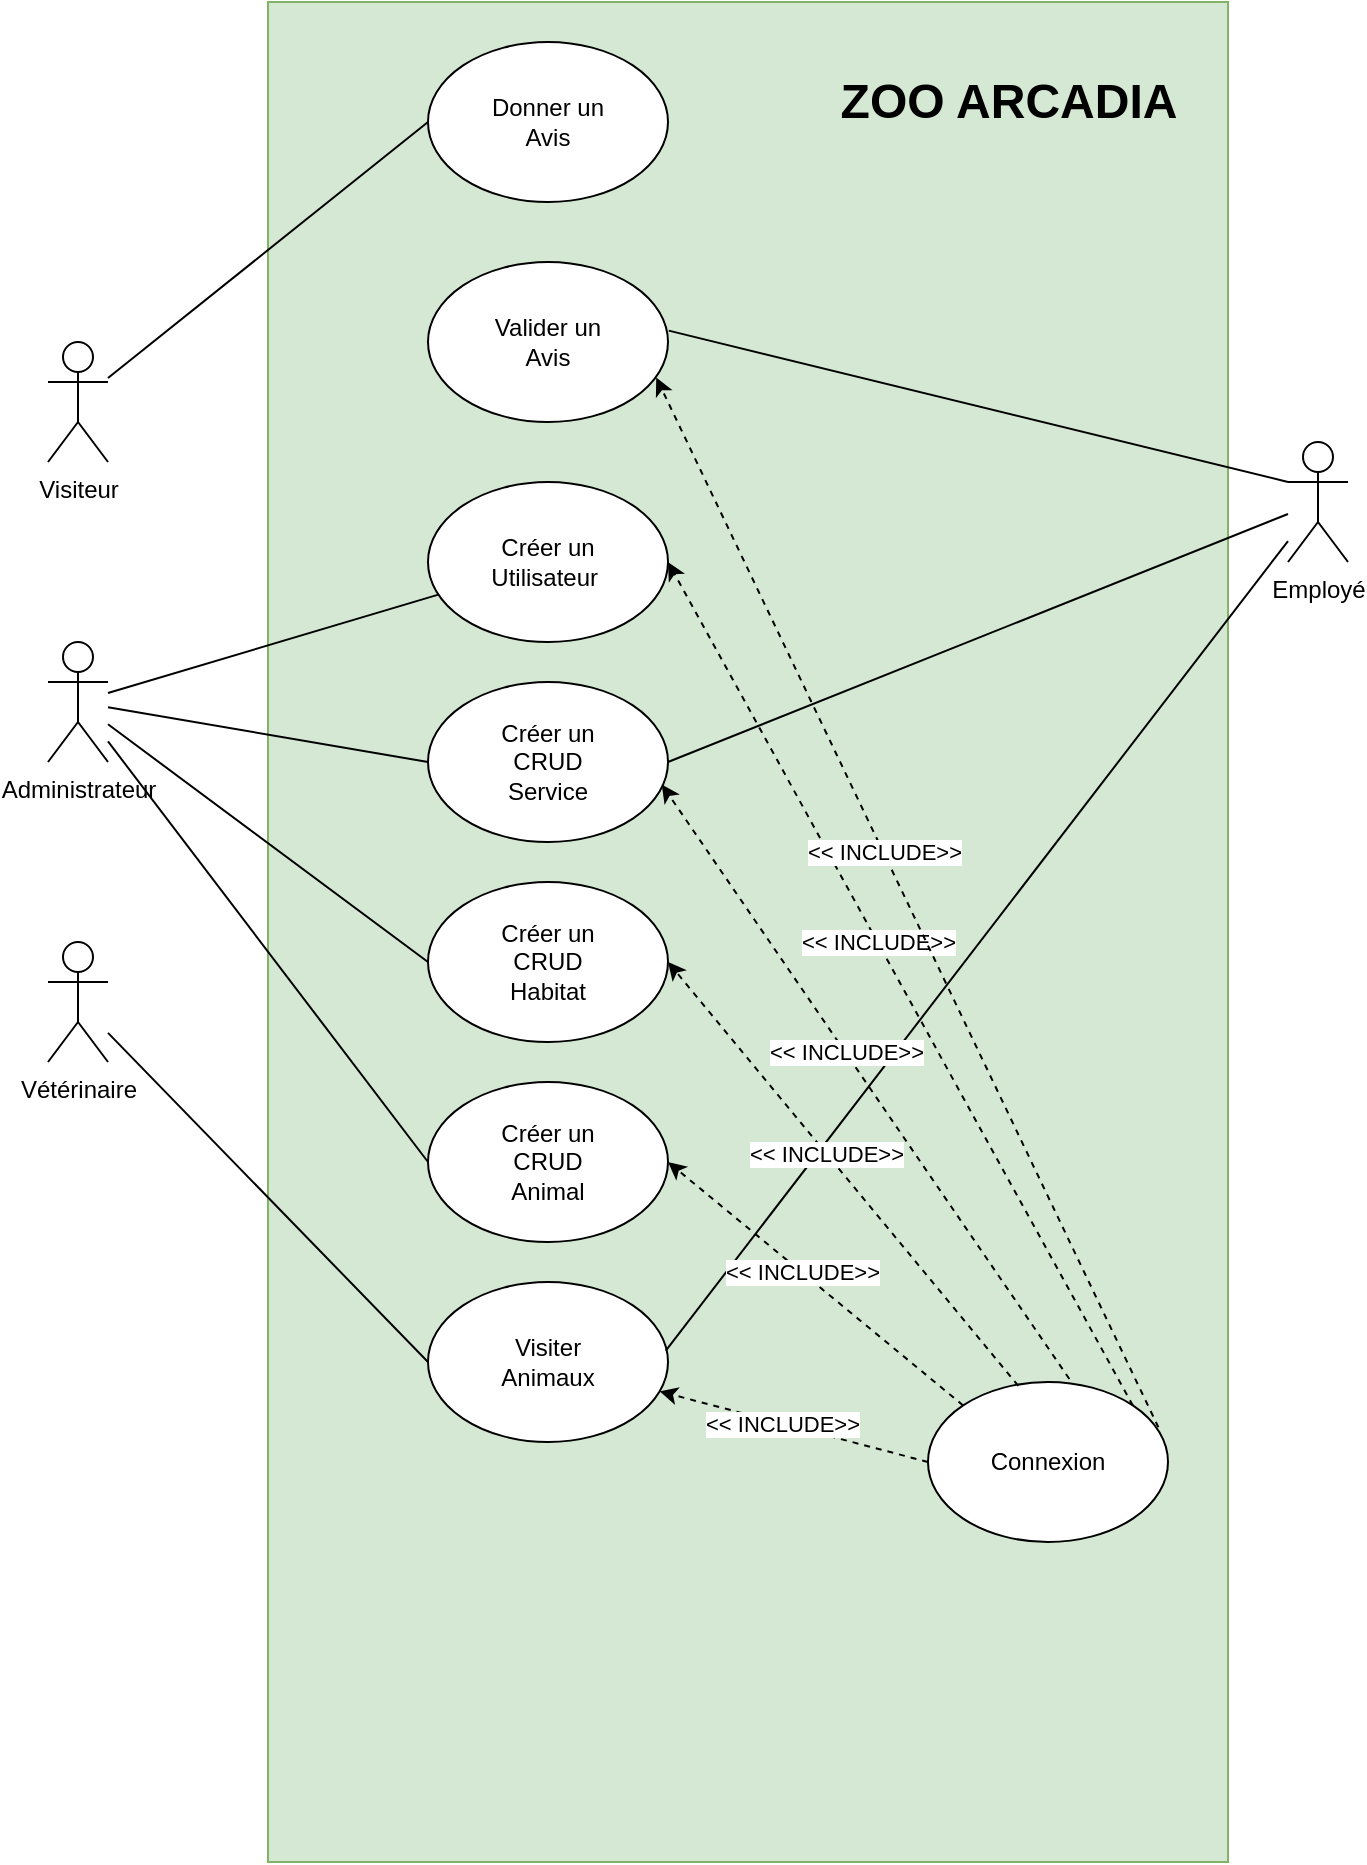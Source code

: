 <mxfile version="24.4.4" type="github">
  <diagram name="Page-1" id="yk_KAXi7otHAW0exVbRE">
    <mxGraphModel dx="1430" dy="1926" grid="1" gridSize="10" guides="1" tooltips="1" connect="1" arrows="1" fold="1" page="1" pageScale="1" pageWidth="827" pageHeight="1169" math="0" shadow="0">
      <root>
        <mxCell id="0" />
        <mxCell id="1" parent="0" />
        <mxCell id="3hAnF8gEcKjhfrMaxiWd-2" value="" style="rounded=0;whiteSpace=wrap;html=1;direction=south;fillColor=#d5e8d4;strokeColor=#82b366;" vertex="1" parent="1">
          <mxGeometry x="240" y="-1160" width="480" height="930" as="geometry" />
        </mxCell>
        <mxCell id="3hAnF8gEcKjhfrMaxiWd-3" value="ZOO ARCADIA" style="text;strokeColor=none;fillColor=none;html=1;fontSize=24;fontStyle=1;verticalAlign=middle;align=center;" vertex="1" parent="1">
          <mxGeometry x="510" y="-1130" width="200" height="40" as="geometry" />
        </mxCell>
        <mxCell id="3hAnF8gEcKjhfrMaxiWd-15" value="" style="rounded=0;orthogonalLoop=1;jettySize=auto;html=1;entryX=0;entryY=0.5;entryDx=0;entryDy=0;endArrow=none;endFill=0;" edge="1" parent="1" source="3hAnF8gEcKjhfrMaxiWd-5" target="3hAnF8gEcKjhfrMaxiWd-13">
          <mxGeometry relative="1" as="geometry" />
        </mxCell>
        <mxCell id="3hAnF8gEcKjhfrMaxiWd-5" value="Visiteur" style="shape=umlActor;verticalLabelPosition=bottom;verticalAlign=top;html=1;outlineConnect=0;" vertex="1" parent="1">
          <mxGeometry x="130" y="-990" width="30" height="60" as="geometry" />
        </mxCell>
        <mxCell id="3hAnF8gEcKjhfrMaxiWd-24" value="" style="rounded=0;orthogonalLoop=1;jettySize=auto;html=1;endArrow=none;endFill=0;" edge="1" parent="1" source="3hAnF8gEcKjhfrMaxiWd-6" target="3hAnF8gEcKjhfrMaxiWd-18">
          <mxGeometry relative="1" as="geometry" />
        </mxCell>
        <mxCell id="3hAnF8gEcKjhfrMaxiWd-6" value="Administrateur" style="shape=umlActor;verticalLabelPosition=bottom;verticalAlign=top;html=1;outlineConnect=0;" vertex="1" parent="1">
          <mxGeometry x="130" y="-840" width="30" height="60" as="geometry" />
        </mxCell>
        <mxCell id="3hAnF8gEcKjhfrMaxiWd-7" value="Vétérinaire" style="shape=umlActor;verticalLabelPosition=bottom;verticalAlign=top;html=1;outlineConnect=0;" vertex="1" parent="1">
          <mxGeometry x="130" y="-690" width="30" height="60" as="geometry" />
        </mxCell>
        <mxCell id="3hAnF8gEcKjhfrMaxiWd-8" value="Employé" style="shape=umlActor;verticalLabelPosition=bottom;verticalAlign=top;html=1;outlineConnect=0;" vertex="1" parent="1">
          <mxGeometry x="750" y="-940" width="30" height="60" as="geometry" />
        </mxCell>
        <mxCell id="3hAnF8gEcKjhfrMaxiWd-13" value="" style="ellipse;whiteSpace=wrap;html=1;" vertex="1" parent="1">
          <mxGeometry x="320" y="-1140" width="120" height="80" as="geometry" />
        </mxCell>
        <mxCell id="3hAnF8gEcKjhfrMaxiWd-14" value="Donner un Avis" style="text;html=1;align=center;verticalAlign=middle;whiteSpace=wrap;rounded=0;" vertex="1" parent="1">
          <mxGeometry x="350" y="-1115" width="60" height="30" as="geometry" />
        </mxCell>
        <mxCell id="3hAnF8gEcKjhfrMaxiWd-18" value="" style="ellipse;whiteSpace=wrap;html=1;" vertex="1" parent="1">
          <mxGeometry x="320" y="-920" width="120" height="80" as="geometry" />
        </mxCell>
        <mxCell id="3hAnF8gEcKjhfrMaxiWd-19" value="Créer un Utilisateur&amp;nbsp;" style="text;html=1;align=center;verticalAlign=middle;whiteSpace=wrap;rounded=0;" vertex="1" parent="1">
          <mxGeometry x="350" y="-895" width="60" height="30" as="geometry" />
        </mxCell>
        <mxCell id="3hAnF8gEcKjhfrMaxiWd-25" value="" style="ellipse;whiteSpace=wrap;html=1;" vertex="1" parent="1">
          <mxGeometry x="320" y="-820" width="120" height="80" as="geometry" />
        </mxCell>
        <mxCell id="3hAnF8gEcKjhfrMaxiWd-26" value="Créer un CRUD Service" style="text;html=1;align=center;verticalAlign=middle;whiteSpace=wrap;rounded=0;" vertex="1" parent="1">
          <mxGeometry x="350" y="-795" width="60" height="30" as="geometry" />
        </mxCell>
        <mxCell id="3hAnF8gEcKjhfrMaxiWd-28" value="" style="endArrow=none;html=1;rounded=0;entryX=0;entryY=0.5;entryDx=0;entryDy=0;endFill=0;" edge="1" parent="1" source="3hAnF8gEcKjhfrMaxiWd-6" target="3hAnF8gEcKjhfrMaxiWd-25">
          <mxGeometry width="50" height="50" relative="1" as="geometry">
            <mxPoint x="200" y="-750" as="sourcePoint" />
            <mxPoint x="250" y="-800" as="targetPoint" />
          </mxGeometry>
        </mxCell>
        <mxCell id="3hAnF8gEcKjhfrMaxiWd-30" value="" style="endArrow=none;html=1;rounded=0;entryX=0;entryY=0.5;entryDx=0;entryDy=0;endFill=0;" edge="1" target="3hAnF8gEcKjhfrMaxiWd-31" parent="1" source="3hAnF8gEcKjhfrMaxiWd-6">
          <mxGeometry width="50" height="50" relative="1" as="geometry">
            <mxPoint x="160" y="-706" as="sourcePoint" />
            <mxPoint x="250" y="-690" as="targetPoint" />
          </mxGeometry>
        </mxCell>
        <mxCell id="3hAnF8gEcKjhfrMaxiWd-31" value="" style="ellipse;whiteSpace=wrap;html=1;" vertex="1" parent="1">
          <mxGeometry x="320" y="-720" width="120" height="80" as="geometry" />
        </mxCell>
        <mxCell id="3hAnF8gEcKjhfrMaxiWd-32" value="Créer un CRUD Habitat" style="text;html=1;align=center;verticalAlign=middle;whiteSpace=wrap;rounded=0;" vertex="1" parent="1">
          <mxGeometry x="350" y="-695" width="60" height="30" as="geometry" />
        </mxCell>
        <mxCell id="3hAnF8gEcKjhfrMaxiWd-37" value="" style="ellipse;whiteSpace=wrap;html=1;" vertex="1" parent="1">
          <mxGeometry x="320" y="-620" width="120" height="80" as="geometry" />
        </mxCell>
        <mxCell id="3hAnF8gEcKjhfrMaxiWd-38" value="" style="endArrow=none;html=1;rounded=0;entryX=0;entryY=0.5;entryDx=0;entryDy=0;endFill=0;" edge="1" target="3hAnF8gEcKjhfrMaxiWd-37" parent="1" source="3hAnF8gEcKjhfrMaxiWd-6">
          <mxGeometry width="50" height="50" relative="1" as="geometry">
            <mxPoint x="170" y="-797" as="sourcePoint" />
            <mxPoint x="260" y="-680" as="targetPoint" />
          </mxGeometry>
        </mxCell>
        <mxCell id="3hAnF8gEcKjhfrMaxiWd-39" value="Créer un CRUD Animal" style="text;html=1;align=center;verticalAlign=middle;whiteSpace=wrap;rounded=0;" vertex="1" parent="1">
          <mxGeometry x="350" y="-595" width="60" height="30" as="geometry" />
        </mxCell>
        <mxCell id="3hAnF8gEcKjhfrMaxiWd-41" value="" style="ellipse;whiteSpace=wrap;html=1;" vertex="1" parent="1">
          <mxGeometry x="320" y="-520" width="120" height="80" as="geometry" />
        </mxCell>
        <mxCell id="3hAnF8gEcKjhfrMaxiWd-42" value="" style="endArrow=none;html=1;rounded=0;entryX=0;entryY=0.5;entryDx=0;entryDy=0;endFill=0;" edge="1" target="3hAnF8gEcKjhfrMaxiWd-41" parent="1" source="3hAnF8gEcKjhfrMaxiWd-7">
          <mxGeometry width="50" height="50" relative="1" as="geometry">
            <mxPoint x="160" y="-670" as="sourcePoint" />
            <mxPoint x="260" y="-548" as="targetPoint" />
          </mxGeometry>
        </mxCell>
        <mxCell id="3hAnF8gEcKjhfrMaxiWd-45" value="Visiter Animaux" style="text;html=1;align=center;verticalAlign=middle;whiteSpace=wrap;rounded=0;" vertex="1" parent="1">
          <mxGeometry x="350" y="-495" width="60" height="30" as="geometry" />
        </mxCell>
        <mxCell id="3hAnF8gEcKjhfrMaxiWd-47" value="" style="endArrow=none;html=1;rounded=0;entryX=1;entryY=0.5;entryDx=0;entryDy=0;endFill=0;" edge="1" parent="1" source="3hAnF8gEcKjhfrMaxiWd-8" target="3hAnF8gEcKjhfrMaxiWd-25">
          <mxGeometry width="50" height="50" relative="1" as="geometry">
            <mxPoint x="640" y="-790" as="sourcePoint" />
            <mxPoint x="690" y="-840" as="targetPoint" />
          </mxGeometry>
        </mxCell>
        <mxCell id="3hAnF8gEcKjhfrMaxiWd-49" value="" style="endArrow=none;html=1;rounded=0;entryX=0.991;entryY=0.429;entryDx=0;entryDy=0;entryPerimeter=0;endFill=0;" edge="1" parent="1" source="3hAnF8gEcKjhfrMaxiWd-8" target="3hAnF8gEcKjhfrMaxiWd-41">
          <mxGeometry width="50" height="50" relative="1" as="geometry">
            <mxPoint x="640" y="-790" as="sourcePoint" />
            <mxPoint x="690" y="-840" as="targetPoint" />
          </mxGeometry>
        </mxCell>
        <mxCell id="3hAnF8gEcKjhfrMaxiWd-51" value="" style="ellipse;whiteSpace=wrap;html=1;" vertex="1" parent="1">
          <mxGeometry x="570" y="-470" width="120" height="80" as="geometry" />
        </mxCell>
        <mxCell id="3hAnF8gEcKjhfrMaxiWd-53" value="" style="endArrow=classic;html=1;rounded=0;exitX=0;exitY=0.5;exitDx=0;exitDy=0;dashed=1;" edge="1" parent="1" source="3hAnF8gEcKjhfrMaxiWd-51" target="3hAnF8gEcKjhfrMaxiWd-41">
          <mxGeometry width="50" height="50" relative="1" as="geometry">
            <mxPoint x="440" y="-560" as="sourcePoint" />
            <mxPoint x="490" y="-610" as="targetPoint" />
          </mxGeometry>
        </mxCell>
        <mxCell id="3hAnF8gEcKjhfrMaxiWd-54" value="&amp;lt;&amp;lt; INCLUDE&amp;gt;&amp;gt;" style="edgeLabel;html=1;align=center;verticalAlign=middle;resizable=0;points=[];" vertex="1" connectable="0" parent="3hAnF8gEcKjhfrMaxiWd-53">
          <mxGeometry x="0.099" relative="1" as="geometry">
            <mxPoint as="offset" />
          </mxGeometry>
        </mxCell>
        <mxCell id="3hAnF8gEcKjhfrMaxiWd-55" value="Connexion" style="text;html=1;align=center;verticalAlign=middle;whiteSpace=wrap;rounded=0;" vertex="1" parent="1">
          <mxGeometry x="600" y="-445" width="60" height="30" as="geometry" />
        </mxCell>
        <mxCell id="3hAnF8gEcKjhfrMaxiWd-56" value="" style="endArrow=classic;html=1;rounded=0;exitX=0;exitY=0;exitDx=0;exitDy=0;dashed=1;entryX=1;entryY=0.5;entryDx=0;entryDy=0;" edge="1" parent="1" source="3hAnF8gEcKjhfrMaxiWd-51" target="3hAnF8gEcKjhfrMaxiWd-37">
          <mxGeometry width="50" height="50" relative="1" as="geometry">
            <mxPoint x="583" y="-650" as="sourcePoint" />
            <mxPoint x="460" y="-677" as="targetPoint" />
          </mxGeometry>
        </mxCell>
        <mxCell id="3hAnF8gEcKjhfrMaxiWd-57" value="&amp;lt;&amp;lt; INCLUDE&amp;gt;&amp;gt;" style="edgeLabel;html=1;align=center;verticalAlign=middle;resizable=0;points=[];" vertex="1" connectable="0" parent="3hAnF8gEcKjhfrMaxiWd-56">
          <mxGeometry x="0.099" relative="1" as="geometry">
            <mxPoint as="offset" />
          </mxGeometry>
        </mxCell>
        <mxCell id="3hAnF8gEcKjhfrMaxiWd-58" value="" style="endArrow=classic;html=1;rounded=0;exitX=0.376;exitY=0.024;exitDx=0;exitDy=0;dashed=1;entryX=1;entryY=0.5;entryDx=0;entryDy=0;exitPerimeter=0;" edge="1" parent="1" source="3hAnF8gEcKjhfrMaxiWd-51" target="3hAnF8gEcKjhfrMaxiWd-31">
          <mxGeometry width="50" height="50" relative="1" as="geometry">
            <mxPoint x="588" y="-628" as="sourcePoint" />
            <mxPoint x="450" y="-730" as="targetPoint" />
          </mxGeometry>
        </mxCell>
        <mxCell id="3hAnF8gEcKjhfrMaxiWd-59" value="&amp;lt;&amp;lt; INCLUDE&amp;gt;&amp;gt;" style="edgeLabel;html=1;align=center;verticalAlign=middle;resizable=0;points=[];" vertex="1" connectable="0" parent="3hAnF8gEcKjhfrMaxiWd-58">
          <mxGeometry x="0.099" relative="1" as="geometry">
            <mxPoint as="offset" />
          </mxGeometry>
        </mxCell>
        <mxCell id="3hAnF8gEcKjhfrMaxiWd-60" value="" style="endArrow=classic;html=1;rounded=0;exitX=1;exitY=0;exitDx=0;exitDy=0;dashed=1;entryX=1;entryY=0.5;entryDx=0;entryDy=0;" edge="1" parent="1" source="3hAnF8gEcKjhfrMaxiWd-51" target="3hAnF8gEcKjhfrMaxiWd-18">
          <mxGeometry width="50" height="50" relative="1" as="geometry">
            <mxPoint x="605" y="-829" as="sourcePoint" />
            <mxPoint x="440" y="-1011" as="targetPoint" />
          </mxGeometry>
        </mxCell>
        <mxCell id="3hAnF8gEcKjhfrMaxiWd-61" value="&amp;lt;&amp;lt; INCLUDE&amp;gt;&amp;gt;" style="edgeLabel;html=1;align=center;verticalAlign=middle;resizable=0;points=[];" vertex="1" connectable="0" parent="3hAnF8gEcKjhfrMaxiWd-60">
          <mxGeometry x="0.099" relative="1" as="geometry">
            <mxPoint as="offset" />
          </mxGeometry>
        </mxCell>
        <mxCell id="3hAnF8gEcKjhfrMaxiWd-62" value="" style="endArrow=classic;html=1;rounded=0;exitX=0.589;exitY=-0.019;exitDx=0;exitDy=0;dashed=1;entryX=0.974;entryY=0.641;entryDx=0;entryDy=0;exitPerimeter=0;entryPerimeter=0;" edge="1" parent="1" source="3hAnF8gEcKjhfrMaxiWd-51" target="3hAnF8gEcKjhfrMaxiWd-25">
          <mxGeometry width="50" height="50" relative="1" as="geometry">
            <mxPoint x="625" y="-628" as="sourcePoint" />
            <mxPoint x="460" y="-810" as="targetPoint" />
          </mxGeometry>
        </mxCell>
        <mxCell id="3hAnF8gEcKjhfrMaxiWd-63" value="&amp;lt;&amp;lt; INCLUDE&amp;gt;&amp;gt;" style="edgeLabel;html=1;align=center;verticalAlign=middle;resizable=0;points=[];" vertex="1" connectable="0" parent="3hAnF8gEcKjhfrMaxiWd-62">
          <mxGeometry x="0.099" relative="1" as="geometry">
            <mxPoint as="offset" />
          </mxGeometry>
        </mxCell>
        <mxCell id="3hAnF8gEcKjhfrMaxiWd-67" value="" style="ellipse;whiteSpace=wrap;html=1;" vertex="1" parent="1">
          <mxGeometry x="320" y="-1030" width="120" height="80" as="geometry" />
        </mxCell>
        <mxCell id="3hAnF8gEcKjhfrMaxiWd-68" value="Valider un Avis" style="text;html=1;align=center;verticalAlign=middle;whiteSpace=wrap;rounded=0;" vertex="1" parent="1">
          <mxGeometry x="350" y="-1005" width="60" height="30" as="geometry" />
        </mxCell>
        <mxCell id="3hAnF8gEcKjhfrMaxiWd-71" style="rounded=0;orthogonalLoop=1;jettySize=auto;html=1;exitX=0;exitY=0.333;exitDx=0;exitDy=0;exitPerimeter=0;entryX=1.003;entryY=0.429;entryDx=0;entryDy=0;entryPerimeter=0;endArrow=none;endFill=0;" edge="1" parent="1" source="3hAnF8gEcKjhfrMaxiWd-8" target="3hAnF8gEcKjhfrMaxiWd-67">
          <mxGeometry relative="1" as="geometry" />
        </mxCell>
        <mxCell id="3hAnF8gEcKjhfrMaxiWd-72" value="" style="endArrow=classic;html=1;rounded=0;exitX=0.96;exitY=0.283;exitDx=0;exitDy=0;dashed=1;entryX=0.951;entryY=0.722;entryDx=0;entryDy=0;exitPerimeter=0;entryPerimeter=0;" edge="1" parent="1" source="3hAnF8gEcKjhfrMaxiWd-51" target="3hAnF8gEcKjhfrMaxiWd-67">
          <mxGeometry width="50" height="50" relative="1" as="geometry">
            <mxPoint x="682" y="-528" as="sourcePoint" />
            <mxPoint x="450" y="-950" as="targetPoint" />
          </mxGeometry>
        </mxCell>
        <mxCell id="3hAnF8gEcKjhfrMaxiWd-73" value="&amp;lt;&amp;lt; INCLUDE&amp;gt;&amp;gt;" style="edgeLabel;html=1;align=center;verticalAlign=middle;resizable=0;points=[];" vertex="1" connectable="0" parent="3hAnF8gEcKjhfrMaxiWd-72">
          <mxGeometry x="0.099" relative="1" as="geometry">
            <mxPoint as="offset" />
          </mxGeometry>
        </mxCell>
      </root>
    </mxGraphModel>
  </diagram>
</mxfile>
